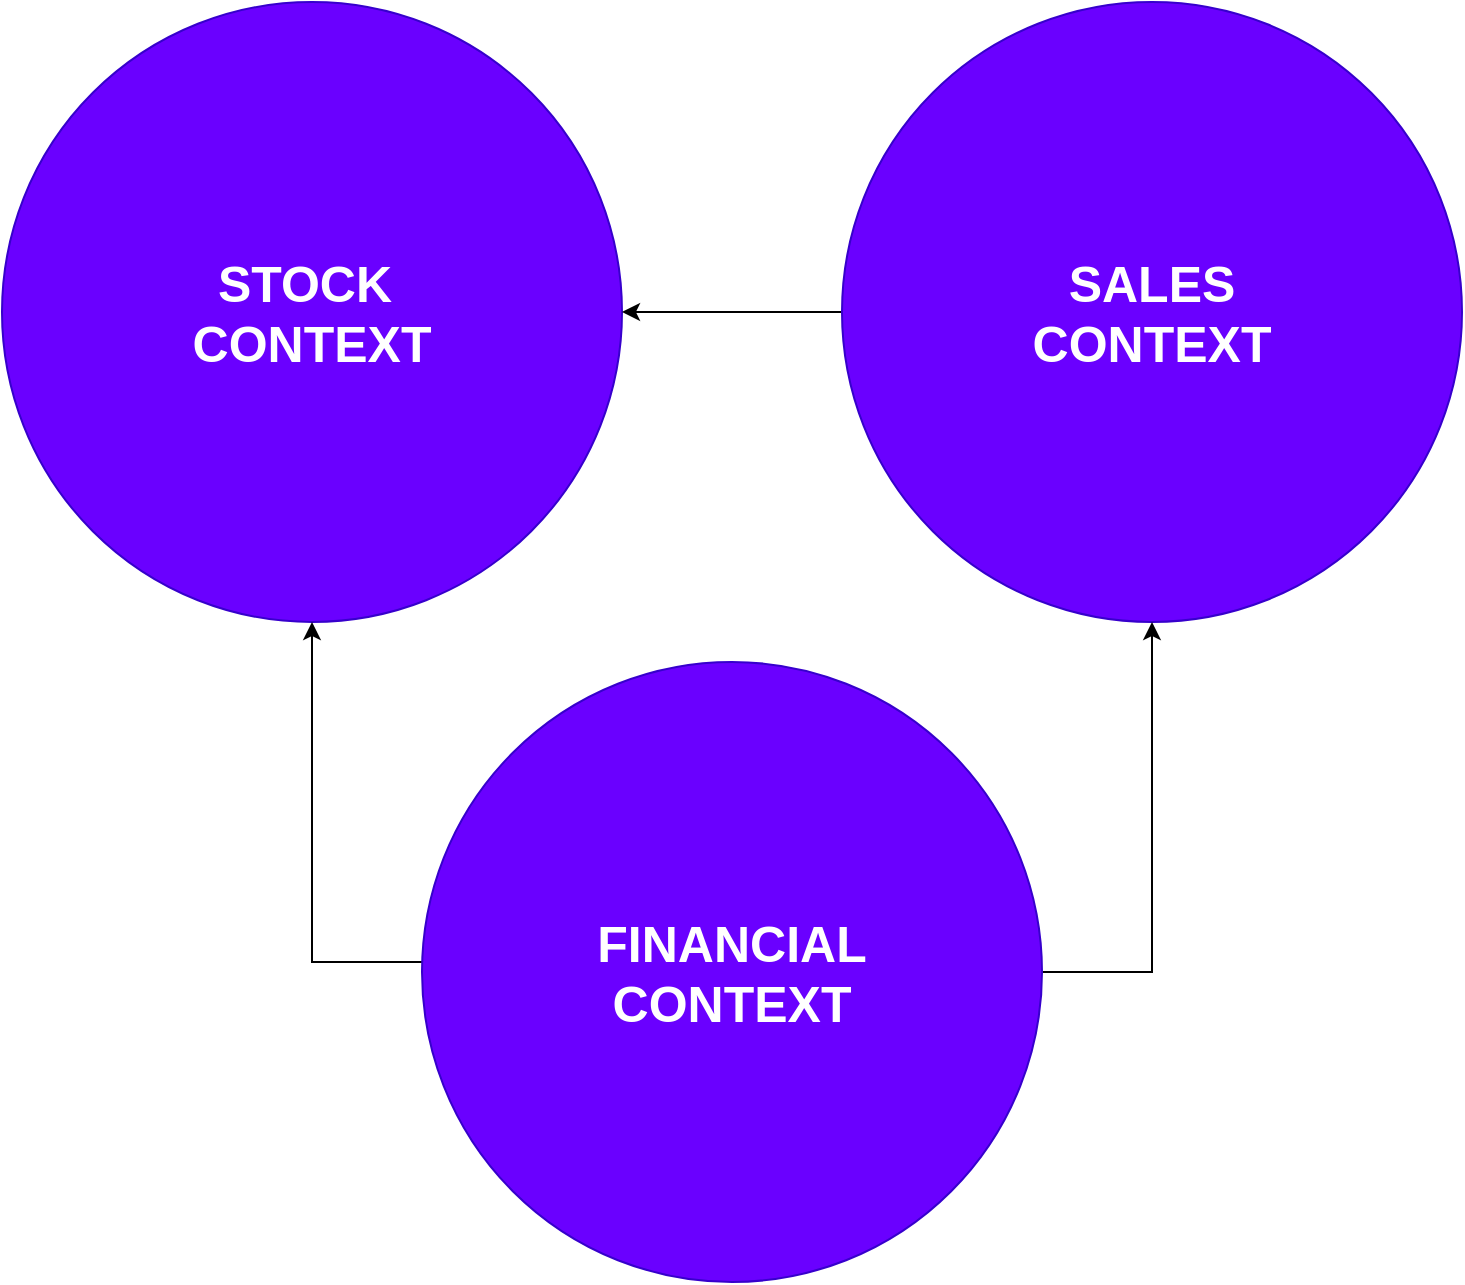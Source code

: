 <mxfile version="15.5.9" type="device"><diagram id="-A8AalagpJ-b86_p8Qm-" name="Page-1"><mxGraphModel dx="1422" dy="794" grid="1" gridSize="10" guides="1" tooltips="1" connect="1" arrows="1" fold="1" page="1" pageScale="1" pageWidth="827" pageHeight="1169" math="0" shadow="0"><root><mxCell id="0"/><mxCell id="1" parent="0"/><mxCell id="aNZnlA1zNmTltJe5uQnK-2" value="&lt;b style=&quot;font-size: 25px&quot;&gt;STOCK&amp;nbsp;&lt;br&gt;CONTEXT&lt;/b&gt;" style="ellipse;whiteSpace=wrap;html=1;aspect=fixed;fillColor=#6a00ff;strokeColor=#3700CC;fontColor=#ffffff;" vertex="1" parent="1"><mxGeometry x="40" y="140" width="310" height="310" as="geometry"/></mxCell><mxCell id="aNZnlA1zNmTltJe5uQnK-7" style="edgeStyle=orthogonalEdgeStyle;rounded=0;orthogonalLoop=1;jettySize=auto;html=1;exitX=0;exitY=0.5;exitDx=0;exitDy=0;entryX=1;entryY=0.5;entryDx=0;entryDy=0;fontSize=25;" edge="1" parent="1" source="aNZnlA1zNmTltJe5uQnK-3" target="aNZnlA1zNmTltJe5uQnK-2"><mxGeometry relative="1" as="geometry"/></mxCell><mxCell id="aNZnlA1zNmTltJe5uQnK-3" value="&lt;span style=&quot;font-size: 25px&quot;&gt;&lt;b&gt;SALES&lt;br&gt;CONTEXT&lt;/b&gt;&lt;/span&gt;" style="ellipse;whiteSpace=wrap;html=1;aspect=fixed;fillColor=#6a00ff;strokeColor=#3700CC;fontColor=#ffffff;" vertex="1" parent="1"><mxGeometry x="460" y="140" width="310" height="310" as="geometry"/></mxCell><mxCell id="aNZnlA1zNmTltJe5uQnK-5" style="edgeStyle=orthogonalEdgeStyle;rounded=0;orthogonalLoop=1;jettySize=auto;html=1;exitX=0;exitY=0.5;exitDx=0;exitDy=0;entryX=0.5;entryY=1;entryDx=0;entryDy=0;fontSize=25;" edge="1" parent="1" source="aNZnlA1zNmTltJe5uQnK-4" target="aNZnlA1zNmTltJe5uQnK-2"><mxGeometry relative="1" as="geometry"><Array as="points"><mxPoint x="259" y="620"/><mxPoint x="195" y="620"/></Array></mxGeometry></mxCell><mxCell id="aNZnlA1zNmTltJe5uQnK-6" style="edgeStyle=orthogonalEdgeStyle;rounded=0;orthogonalLoop=1;jettySize=auto;html=1;entryX=0.5;entryY=1;entryDx=0;entryDy=0;fontSize=25;exitX=1;exitY=0.5;exitDx=0;exitDy=0;" edge="1" parent="1" source="aNZnlA1zNmTltJe5uQnK-4" target="aNZnlA1zNmTltJe5uQnK-3"><mxGeometry relative="1" as="geometry"/></mxCell><mxCell id="aNZnlA1zNmTltJe5uQnK-4" value="&lt;span style=&quot;font-size: 25px&quot;&gt;&lt;b&gt;FINANCIAL &lt;br&gt;CONTEXT&lt;/b&gt;&lt;/span&gt;" style="ellipse;whiteSpace=wrap;html=1;aspect=fixed;fillColor=#6a00ff;strokeColor=#3700CC;fontColor=#ffffff;" vertex="1" parent="1"><mxGeometry x="250" y="470" width="310" height="310" as="geometry"/></mxCell></root></mxGraphModel></diagram></mxfile>